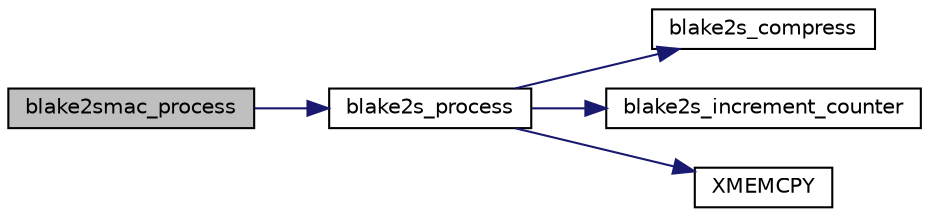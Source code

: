 digraph "blake2smac_process"
{
 // LATEX_PDF_SIZE
  edge [fontname="Helvetica",fontsize="10",labelfontname="Helvetica",labelfontsize="10"];
  node [fontname="Helvetica",fontsize="10",shape=record];
  rankdir="LR";
  Node30 [label="blake2smac_process",height=0.2,width=0.4,color="black", fillcolor="grey75", style="filled", fontcolor="black",tooltip="Process data through BLAKE2S MAC."];
  Node30 -> Node31 [color="midnightblue",fontsize="10",style="solid",fontname="Helvetica"];
  Node31 [label="blake2s_process",height=0.2,width=0.4,color="black", fillcolor="white", style="filled",URL="$blake2s_8c.html#ad8751ffefd8ef5161beb25e770f81628",tooltip="Process a block of memory through the hash."];
  Node31 -> Node32 [color="midnightblue",fontsize="10",style="solid",fontname="Helvetica"];
  Node32 [label="blake2s_compress",height=0.2,width=0.4,color="black", fillcolor="white", style="filled",URL="$blake2s_8c.html#aa02aa6685f7daef2c7066b9d5573df0b",tooltip=" "];
  Node31 -> Node33 [color="midnightblue",fontsize="10",style="solid",fontname="Helvetica"];
  Node33 [label="blake2s_increment_counter",height=0.2,width=0.4,color="black", fillcolor="white", style="filled",URL="$blake2s_8c.html#a2a1049b5acde39eb322d738181250cf9",tooltip=" "];
  Node31 -> Node34 [color="midnightblue",fontsize="10",style="solid",fontname="Helvetica"];
  Node34 [label="XMEMCPY",height=0.2,width=0.4,color="black", fillcolor="white", style="filled",URL="$tomcrypt__cfg_8h.html#a7691dd48d60d5fc6daf2fa7ec4c55e12",tooltip=" "];
}
